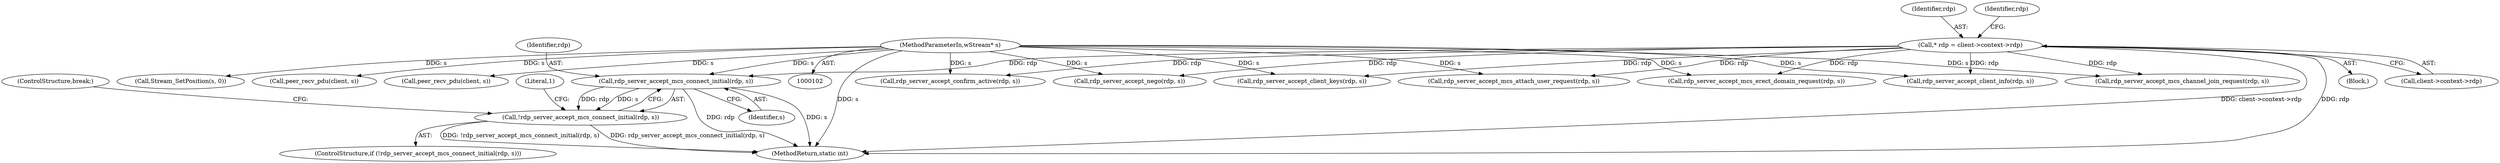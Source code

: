 digraph "0_FreeRDP_0773bb9303d24473fe1185d85a424dfe159aff53_0@API" {
"1000208" [label="(Call,rdp_server_accept_mcs_connect_initial(rdp, s))"];
"1000114" [label="(Call,* rdp = client->context->rdp)"];
"1000104" [label="(MethodParameterIn,wStream* s)"];
"1000207" [label="(Call,!rdp_server_accept_mcs_connect_initial(rdp, s))"];
"1000327" [label="(MethodReturn,static int)"];
"1000296" [label="(Call,Stream_SetPosition(s, 0))"];
"1000228" [label="(Call,rdp_server_accept_mcs_attach_user_request(rdp, s))"];
"1000115" [label="(Identifier,rdp)"];
"1000123" [label="(Identifier,rdp)"];
"1000300" [label="(Call,peer_recv_pdu(client, s))"];
"1000129" [label="(Call,rdp_server_accept_nego(rdp, s))"];
"1000270" [label="(Call,rdp_server_accept_client_info(rdp, s))"];
"1000206" [label="(ControlStructure,if (!rdp_server_accept_mcs_connect_initial(rdp, s)))"];
"1000209" [label="(Identifier,rdp)"];
"1000106" [label="(Block,)"];
"1000104" [label="(MethodParameterIn,wStream* s)"];
"1000207" [label="(Call,!rdp_server_accept_mcs_connect_initial(rdp, s))"];
"1000238" [label="(Call,rdp_server_accept_mcs_channel_join_request(rdp, s))"];
"1000292" [label="(Call,rdp_server_accept_confirm_active(rdp, s))"];
"1000116" [label="(Call,client->context->rdp)"];
"1000214" [label="(ControlStructure,break;)"];
"1000307" [label="(Call,peer_recv_pdu(client, s))"];
"1000114" [label="(Call,* rdp = client->context->rdp)"];
"1000255" [label="(Call,rdp_server_accept_client_keys(rdp, s))"];
"1000208" [label="(Call,rdp_server_accept_mcs_connect_initial(rdp, s))"];
"1000218" [label="(Call,rdp_server_accept_mcs_erect_domain_request(rdp, s))"];
"1000213" [label="(Literal,1)"];
"1000210" [label="(Identifier,s)"];
"1000208" -> "1000207"  [label="AST: "];
"1000208" -> "1000210"  [label="CFG: "];
"1000209" -> "1000208"  [label="AST: "];
"1000210" -> "1000208"  [label="AST: "];
"1000207" -> "1000208"  [label="CFG: "];
"1000208" -> "1000327"  [label="DDG: rdp"];
"1000208" -> "1000327"  [label="DDG: s"];
"1000208" -> "1000207"  [label="DDG: rdp"];
"1000208" -> "1000207"  [label="DDG: s"];
"1000114" -> "1000208"  [label="DDG: rdp"];
"1000104" -> "1000208"  [label="DDG: s"];
"1000114" -> "1000106"  [label="AST: "];
"1000114" -> "1000116"  [label="CFG: "];
"1000115" -> "1000114"  [label="AST: "];
"1000116" -> "1000114"  [label="AST: "];
"1000123" -> "1000114"  [label="CFG: "];
"1000114" -> "1000327"  [label="DDG: rdp"];
"1000114" -> "1000327"  [label="DDG: client->context->rdp"];
"1000114" -> "1000129"  [label="DDG: rdp"];
"1000114" -> "1000218"  [label="DDG: rdp"];
"1000114" -> "1000228"  [label="DDG: rdp"];
"1000114" -> "1000238"  [label="DDG: rdp"];
"1000114" -> "1000255"  [label="DDG: rdp"];
"1000114" -> "1000270"  [label="DDG: rdp"];
"1000114" -> "1000292"  [label="DDG: rdp"];
"1000104" -> "1000102"  [label="AST: "];
"1000104" -> "1000327"  [label="DDG: s"];
"1000104" -> "1000129"  [label="DDG: s"];
"1000104" -> "1000218"  [label="DDG: s"];
"1000104" -> "1000228"  [label="DDG: s"];
"1000104" -> "1000238"  [label="DDG: s"];
"1000104" -> "1000255"  [label="DDG: s"];
"1000104" -> "1000270"  [label="DDG: s"];
"1000104" -> "1000292"  [label="DDG: s"];
"1000104" -> "1000296"  [label="DDG: s"];
"1000104" -> "1000300"  [label="DDG: s"];
"1000104" -> "1000307"  [label="DDG: s"];
"1000207" -> "1000206"  [label="AST: "];
"1000213" -> "1000207"  [label="CFG: "];
"1000214" -> "1000207"  [label="CFG: "];
"1000207" -> "1000327"  [label="DDG: rdp_server_accept_mcs_connect_initial(rdp, s)"];
"1000207" -> "1000327"  [label="DDG: !rdp_server_accept_mcs_connect_initial(rdp, s)"];
}
